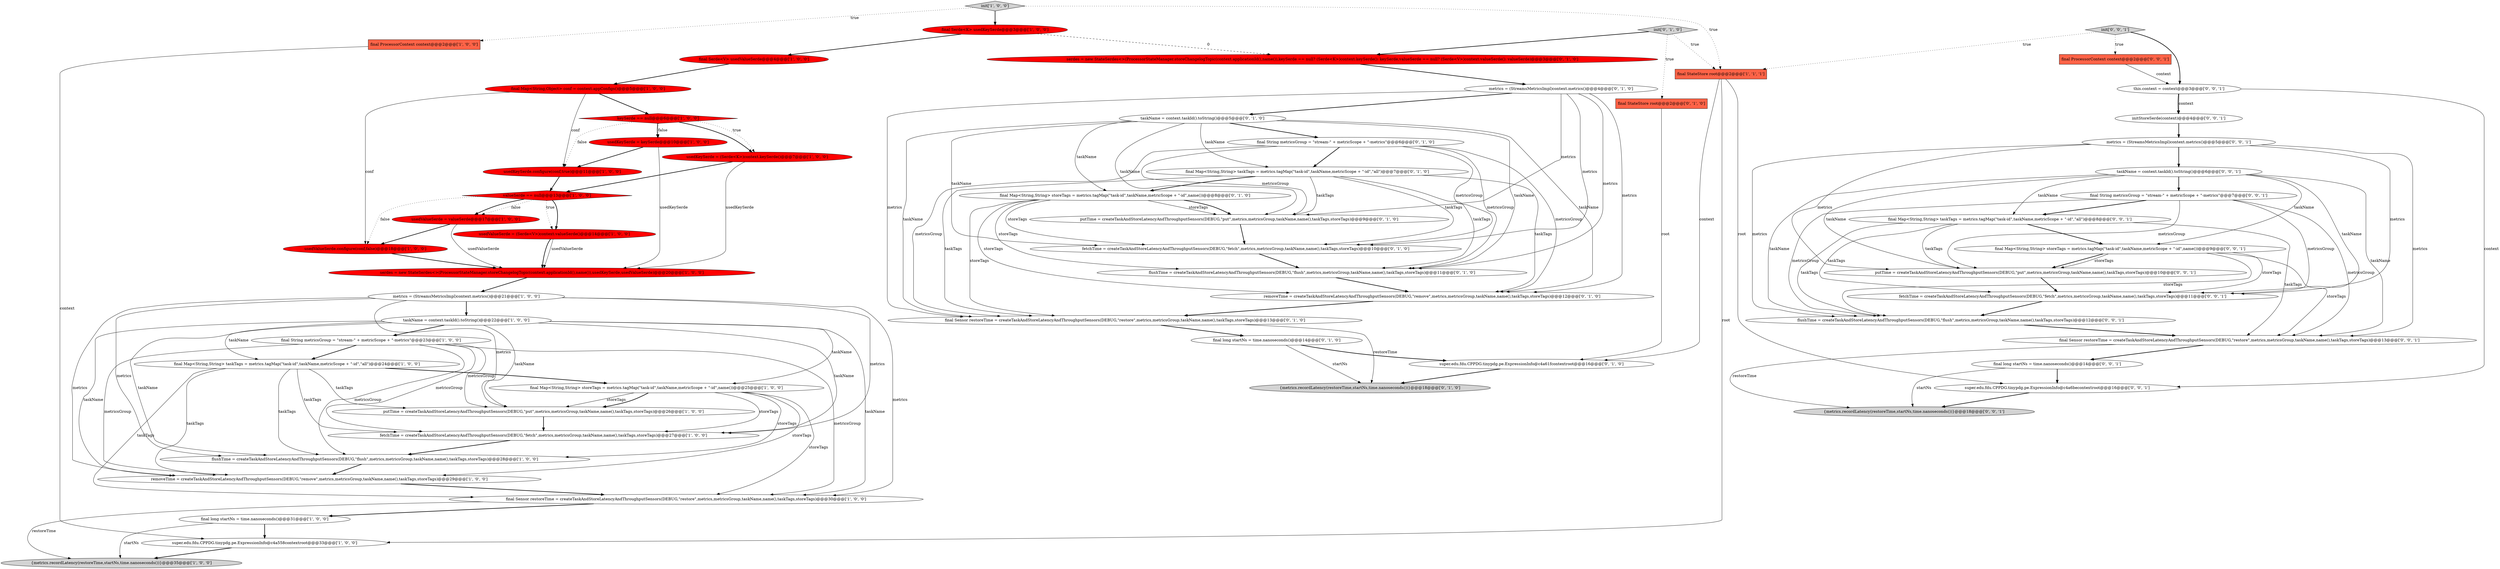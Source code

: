 digraph {
12 [style = filled, label = "usedKeySerde.configure(conf,true)@@@11@@@['1', '0', '0']", fillcolor = red, shape = ellipse image = "AAA1AAABBB1BBB"];
14 [style = filled, label = "final Sensor restoreTime = createTaskAndStoreLatencyAndThroughputSensors(DEBUG,\"restore\",metrics,metricsGroup,taskName,name(),taskTags,storeTags)@@@30@@@['1', '0', '0']", fillcolor = white, shape = ellipse image = "AAA0AAABBB1BBB"];
17 [style = filled, label = "final StateStore root@@@2@@@['1', '1', '1']", fillcolor = tomato, shape = box image = "AAA0AAABBB1BBB"];
27 [style = filled, label = "{metrics.recordLatency(restoreTime,startNs,time.nanoseconds())}@@@35@@@['1', '0', '0']", fillcolor = lightgray, shape = ellipse image = "AAA0AAABBB1BBB"];
10 [style = filled, label = "keySerde == null@@@6@@@['1', '0', '0']", fillcolor = red, shape = diamond image = "AAA1AAABBB1BBB"];
34 [style = filled, label = "final Sensor restoreTime = createTaskAndStoreLatencyAndThroughputSensors(DEBUG,\"restore\",metrics,metricsGroup,taskName,name(),taskTags,storeTags)@@@13@@@['0', '1', '0']", fillcolor = white, shape = ellipse image = "AAA0AAABBB2BBB"];
7 [style = filled, label = "usedValueSerde.configure(conf,false)@@@18@@@['1', '0', '0']", fillcolor = red, shape = ellipse image = "AAA1AAABBB1BBB"];
20 [style = filled, label = "usedValueSerde = (Serde<V>)context.valueSerde()@@@14@@@['1', '0', '0']", fillcolor = red, shape = ellipse image = "AAA1AAABBB1BBB"];
22 [style = filled, label = "super.edu.fdu.CPPDG.tinypdg.pe.ExpressionInfo@c4a558contextroot@@@33@@@['1', '0', '0']", fillcolor = white, shape = ellipse image = "AAA0AAABBB1BBB"];
13 [style = filled, label = "putTime = createTaskAndStoreLatencyAndThroughputSensors(DEBUG,\"put\",metrics,metricsGroup,taskName,name(),taskTags,storeTags)@@@26@@@['1', '0', '0']", fillcolor = white, shape = ellipse image = "AAA0AAABBB1BBB"];
30 [style = filled, label = "flushTime = createTaskAndStoreLatencyAndThroughputSensors(DEBUG,\"flush\",metrics,metricsGroup,taskName,name(),taskTags,storeTags)@@@11@@@['0', '1', '0']", fillcolor = white, shape = ellipse image = "AAA0AAABBB2BBB"];
41 [style = filled, label = "removeTime = createTaskAndStoreLatencyAndThroughputSensors(DEBUG,\"remove\",metrics,metricsGroup,taskName,name(),taskTags,storeTags)@@@12@@@['0', '1', '0']", fillcolor = white, shape = ellipse image = "AAA0AAABBB2BBB"];
43 [style = filled, label = "init['0', '1', '0']", fillcolor = lightgray, shape = diamond image = "AAA0AAABBB2BBB"];
53 [style = filled, label = "flushTime = createTaskAndStoreLatencyAndThroughputSensors(DEBUG,\"flush\",metrics,metricsGroup,taskName,name(),taskTags,storeTags)@@@12@@@['0', '0', '1']", fillcolor = white, shape = ellipse image = "AAA0AAABBB3BBB"];
57 [style = filled, label = "init['0', '0', '1']", fillcolor = lightgray, shape = diamond image = "AAA0AAABBB3BBB"];
9 [style = filled, label = "final long startNs = time.nanoseconds()@@@31@@@['1', '0', '0']", fillcolor = white, shape = ellipse image = "AAA0AAABBB1BBB"];
50 [style = filled, label = "super.edu.fdu.CPPDG.tinypdg.pe.ExpressionInfo@c4a6becontextroot@@@16@@@['0', '0', '1']", fillcolor = white, shape = ellipse image = "AAA0AAABBB3BBB"];
23 [style = filled, label = "valueSerde == null@@@13@@@['1', '0', '0']", fillcolor = red, shape = diamond image = "AAA1AAABBB1BBB"];
54 [style = filled, label = "final Sensor restoreTime = createTaskAndStoreLatencyAndThroughputSensors(DEBUG,\"restore\",metrics,metricsGroup,taskName,name(),taskTags,storeTags)@@@13@@@['0', '0', '1']", fillcolor = white, shape = ellipse image = "AAA0AAABBB3BBB"];
49 [style = filled, label = "final ProcessorContext context@@@2@@@['0', '0', '1']", fillcolor = tomato, shape = box image = "AAA0AAABBB3BBB"];
25 [style = filled, label = "fetchTime = createTaskAndStoreLatencyAndThroughputSensors(DEBUG,\"fetch\",metrics,metricsGroup,taskName,name(),taskTags,storeTags)@@@27@@@['1', '0', '0']", fillcolor = white, shape = ellipse image = "AAA0AAABBB1BBB"];
6 [style = filled, label = "removeTime = createTaskAndStoreLatencyAndThroughputSensors(DEBUG,\"remove\",metrics,metricsGroup,taskName,name(),taskTags,storeTags)@@@29@@@['1', '0', '0']", fillcolor = white, shape = ellipse image = "AAA0AAABBB1BBB"];
40 [style = filled, label = "final long startNs = time.nanoseconds()@@@14@@@['0', '1', '0']", fillcolor = white, shape = ellipse image = "AAA0AAABBB2BBB"];
32 [style = filled, label = "final Map<String,String> storeTags = metrics.tagMap(\"task-id\",taskName,metricScope + \"-id\",name())@@@8@@@['0', '1', '0']", fillcolor = white, shape = ellipse image = "AAA0AAABBB2BBB"];
45 [style = filled, label = "final long startNs = time.nanoseconds()@@@14@@@['0', '0', '1']", fillcolor = white, shape = ellipse image = "AAA0AAABBB3BBB"];
33 [style = filled, label = "final StateStore root@@@2@@@['0', '1', '0']", fillcolor = tomato, shape = box image = "AAA0AAABBB2BBB"];
39 [style = filled, label = "taskName = context.taskId().toString()@@@5@@@['0', '1', '0']", fillcolor = white, shape = ellipse image = "AAA0AAABBB2BBB"];
35 [style = filled, label = "super.edu.fdu.CPPDG.tinypdg.pe.ExpressionInfo@c4a61fcontextroot@@@16@@@['0', '1', '0']", fillcolor = white, shape = ellipse image = "AAA0AAABBB2BBB"];
26 [style = filled, label = "final Serde<V> usedValueSerde@@@4@@@['1', '0', '0']", fillcolor = red, shape = ellipse image = "AAA1AAABBB1BBB"];
0 [style = filled, label = "usedKeySerde = keySerde@@@10@@@['1', '0', '0']", fillcolor = red, shape = ellipse image = "AAA1AAABBB1BBB"];
15 [style = filled, label = "metrics = (StreamsMetricsImpl)context.metrics()@@@21@@@['1', '0', '0']", fillcolor = white, shape = ellipse image = "AAA0AAABBB1BBB"];
48 [style = filled, label = "{metrics.recordLatency(restoreTime,startNs,time.nanoseconds())}@@@18@@@['0', '0', '1']", fillcolor = lightgray, shape = ellipse image = "AAA0AAABBB3BBB"];
1 [style = filled, label = "final Map<String,Object> conf = context.appConfigs()@@@5@@@['1', '0', '0']", fillcolor = red, shape = ellipse image = "AAA1AAABBB1BBB"];
5 [style = filled, label = "final Map<String,String> storeTags = metrics.tagMap(\"task-id\",taskName,metricScope + \"-id\",name())@@@25@@@['1', '0', '0']", fillcolor = white, shape = ellipse image = "AAA0AAABBB1BBB"];
58 [style = filled, label = "initStoreSerde(context)@@@4@@@['0', '0', '1']", fillcolor = white, shape = ellipse image = "AAA0AAABBB3BBB"];
21 [style = filled, label = "final Map<String,String> taskTags = metrics.tagMap(\"task-id\",taskName,metricScope + \"-id\",\"all\")@@@24@@@['1', '0', '0']", fillcolor = white, shape = ellipse image = "AAA0AAABBB1BBB"];
31 [style = filled, label = "final String metricsGroup = \"stream-\" + metricScope + \"-metrics\"@@@6@@@['0', '1', '0']", fillcolor = white, shape = ellipse image = "AAA0AAABBB2BBB"];
36 [style = filled, label = "final Map<String,String> taskTags = metrics.tagMap(\"task-id\",taskName,metricScope + \"-id\",\"all\")@@@7@@@['0', '1', '0']", fillcolor = white, shape = ellipse image = "AAA0AAABBB2BBB"];
55 [style = filled, label = "fetchTime = createTaskAndStoreLatencyAndThroughputSensors(DEBUG,\"fetch\",metrics,metricsGroup,taskName,name(),taskTags,storeTags)@@@11@@@['0', '0', '1']", fillcolor = white, shape = ellipse image = "AAA0AAABBB3BBB"];
52 [style = filled, label = "taskName = context.taskId().toString()@@@6@@@['0', '0', '1']", fillcolor = white, shape = ellipse image = "AAA0AAABBB3BBB"];
3 [style = filled, label = "final Serde<K> usedKeySerde@@@3@@@['1', '0', '0']", fillcolor = red, shape = ellipse image = "AAA1AAABBB1BBB"];
37 [style = filled, label = "metrics = (StreamsMetricsImpl)context.metrics()@@@4@@@['0', '1', '0']", fillcolor = white, shape = ellipse image = "AAA0AAABBB2BBB"];
2 [style = filled, label = "final ProcessorContext context@@@2@@@['1', '0', '0']", fillcolor = tomato, shape = box image = "AAA0AAABBB1BBB"];
56 [style = filled, label = "metrics = (StreamsMetricsImpl)context.metrics()@@@5@@@['0', '0', '1']", fillcolor = white, shape = ellipse image = "AAA0AAABBB3BBB"];
46 [style = filled, label = "this.context = context@@@3@@@['0', '0', '1']", fillcolor = white, shape = ellipse image = "AAA0AAABBB3BBB"];
18 [style = filled, label = "taskName = context.taskId().toString()@@@22@@@['1', '0', '0']", fillcolor = white, shape = ellipse image = "AAA0AAABBB1BBB"];
42 [style = filled, label = "fetchTime = createTaskAndStoreLatencyAndThroughputSensors(DEBUG,\"fetch\",metrics,metricsGroup,taskName,name(),taskTags,storeTags)@@@10@@@['0', '1', '0']", fillcolor = white, shape = ellipse image = "AAA0AAABBB2BBB"];
29 [style = filled, label = "{metrics.recordLatency(restoreTime,startNs,time.nanoseconds())}@@@18@@@['0', '1', '0']", fillcolor = lightgray, shape = ellipse image = "AAA0AAABBB2BBB"];
28 [style = filled, label = "putTime = createTaskAndStoreLatencyAndThroughputSensors(DEBUG,\"put\",metrics,metricsGroup,taskName,name(),taskTags,storeTags)@@@9@@@['0', '1', '0']", fillcolor = white, shape = ellipse image = "AAA0AAABBB2BBB"];
38 [style = filled, label = "serdes = new StateSerdes<>(ProcessorStateManager.storeChangelogTopic(context.applicationId(),name()),keySerde == null? (Serde<K>)context.keySerde(): keySerde,valueSerde == null? (Serde<V>)context.valueSerde(): valueSerde)@@@3@@@['0', '1', '0']", fillcolor = red, shape = ellipse image = "AAA1AAABBB2BBB"];
16 [style = filled, label = "flushTime = createTaskAndStoreLatencyAndThroughputSensors(DEBUG,\"flush\",metrics,metricsGroup,taskName,name(),taskTags,storeTags)@@@28@@@['1', '0', '0']", fillcolor = white, shape = ellipse image = "AAA0AAABBB1BBB"];
4 [style = filled, label = "serdes = new StateSerdes<>(ProcessorStateManager.storeChangelogTopic(context.applicationId(),name()),usedKeySerde,usedValueSerde)@@@20@@@['1', '0', '0']", fillcolor = red, shape = ellipse image = "AAA1AAABBB1BBB"];
44 [style = filled, label = "putTime = createTaskAndStoreLatencyAndThroughputSensors(DEBUG,\"put\",metrics,metricsGroup,taskName,name(),taskTags,storeTags)@@@10@@@['0', '0', '1']", fillcolor = white, shape = ellipse image = "AAA0AAABBB3BBB"];
11 [style = filled, label = "usedValueSerde = valueSerde@@@17@@@['1', '0', '0']", fillcolor = red, shape = ellipse image = "AAA1AAABBB1BBB"];
51 [style = filled, label = "final Map<String,String> storeTags = metrics.tagMap(\"task-id\",taskName,metricScope + \"-id\",name())@@@9@@@['0', '0', '1']", fillcolor = white, shape = ellipse image = "AAA0AAABBB3BBB"];
24 [style = filled, label = "final String metricsGroup = \"stream-\" + metricScope + \"-metrics\"@@@23@@@['1', '0', '0']", fillcolor = white, shape = ellipse image = "AAA0AAABBB1BBB"];
59 [style = filled, label = "final Map<String,String> taskTags = metrics.tagMap(\"task-id\",taskName,metricScope + \"-id\",\"all\")@@@8@@@['0', '0', '1']", fillcolor = white, shape = ellipse image = "AAA0AAABBB3BBB"];
47 [style = filled, label = "final String metricsGroup = \"stream-\" + metricScope + \"-metrics\"@@@7@@@['0', '0', '1']", fillcolor = white, shape = ellipse image = "AAA0AAABBB3BBB"];
8 [style = filled, label = "init['1', '0', '0']", fillcolor = lightgray, shape = diamond image = "AAA0AAABBB1BBB"];
19 [style = filled, label = "usedKeySerde = (Serde<K>)context.keySerde()@@@7@@@['1', '0', '0']", fillcolor = red, shape = ellipse image = "AAA1AAABBB1BBB"];
23->7 [style = dotted, label="false"];
5->14 [style = solid, label="storeTags"];
37->34 [style = solid, label="metrics"];
56->52 [style = bold, label=""];
40->29 [style = solid, label="startNs"];
52->53 [style = solid, label="taskName"];
21->13 [style = solid, label="taskTags"];
43->17 [style = dotted, label="true"];
10->19 [style = bold, label=""];
4->15 [style = bold, label=""];
59->51 [style = bold, label=""];
32->34 [style = solid, label="storeTags"];
37->30 [style = solid, label="metrics"];
53->54 [style = bold, label=""];
18->14 [style = solid, label="taskName"];
5->13 [style = solid, label="storeTags"];
31->42 [style = solid, label="metricsGroup"];
15->16 [style = solid, label="metrics"];
52->51 [style = solid, label="taskName"];
10->12 [style = dotted, label="false"];
31->30 [style = solid, label="metricsGroup"];
21->6 [style = solid, label="taskTags"];
52->47 [style = bold, label=""];
39->36 [style = solid, label="taskName"];
24->21 [style = bold, label=""];
39->31 [style = bold, label=""];
31->28 [style = solid, label="metricsGroup"];
10->0 [style = dotted, label="false"];
46->50 [style = solid, label="context"];
36->34 [style = solid, label="taskTags"];
14->9 [style = bold, label=""];
47->54 [style = solid, label="metricsGroup"];
18->16 [style = solid, label="taskName"];
37->42 [style = solid, label="metrics"];
28->42 [style = bold, label=""];
39->30 [style = solid, label="taskName"];
56->55 [style = solid, label="metrics"];
32->42 [style = solid, label="storeTags"];
57->46 [style = bold, label=""];
45->48 [style = solid, label="startNs"];
13->25 [style = bold, label=""];
39->28 [style = solid, label="taskName"];
30->41 [style = bold, label=""];
0->4 [style = solid, label="usedKeySerde"];
21->25 [style = solid, label="taskTags"];
47->53 [style = solid, label="metricsGroup"];
5->25 [style = solid, label="storeTags"];
16->6 [style = bold, label=""];
26->1 [style = bold, label=""];
37->28 [style = solid, label="metrics"];
39->42 [style = solid, label="taskName"];
8->17 [style = dotted, label="true"];
3->38 [style = dashed, label="0"];
51->44 [style = bold, label=""];
15->25 [style = solid, label="metrics"];
39->34 [style = solid, label="taskName"];
15->6 [style = solid, label="metrics"];
31->34 [style = solid, label="metricsGroup"];
56->53 [style = solid, label="metrics"];
58->56 [style = bold, label=""];
39->41 [style = solid, label="taskName"];
15->13 [style = solid, label="metrics"];
54->48 [style = solid, label="restoreTime"];
24->6 [style = solid, label="metricsGroup"];
15->14 [style = solid, label="metrics"];
44->55 [style = bold, label=""];
38->37 [style = bold, label=""];
5->6 [style = solid, label="storeTags"];
10->0 [style = bold, label=""];
36->42 [style = solid, label="taskTags"];
17->35 [style = solid, label="context"];
57->49 [style = dotted, label="true"];
36->30 [style = solid, label="taskTags"];
37->41 [style = solid, label="metrics"];
52->44 [style = solid, label="taskName"];
18->5 [style = solid, label="taskName"];
59->54 [style = solid, label="taskTags"];
59->53 [style = solid, label="taskTags"];
57->17 [style = dotted, label="true"];
9->22 [style = bold, label=""];
46->58 [style = solid, label="context"];
20->4 [style = solid, label="usedValueSerde"];
23->20 [style = bold, label=""];
18->24 [style = bold, label=""];
40->35 [style = bold, label=""];
35->29 [style = bold, label=""];
59->44 [style = solid, label="taskTags"];
34->40 [style = bold, label=""];
8->2 [style = dotted, label="true"];
0->12 [style = bold, label=""];
51->55 [style = solid, label="storeTags"];
18->13 [style = solid, label="taskName"];
8->3 [style = bold, label=""];
52->54 [style = solid, label="taskName"];
3->26 [style = bold, label=""];
36->41 [style = solid, label="taskTags"];
31->36 [style = bold, label=""];
18->21 [style = solid, label="taskName"];
7->4 [style = bold, label=""];
50->48 [style = bold, label=""];
34->29 [style = solid, label="restoreTime"];
25->16 [style = bold, label=""];
56->44 [style = solid, label="metrics"];
47->59 [style = bold, label=""];
59->55 [style = solid, label="taskTags"];
21->5 [style = bold, label=""];
18->6 [style = solid, label="taskName"];
21->14 [style = solid, label="taskTags"];
23->20 [style = dotted, label="true"];
24->14 [style = solid, label="metricsGroup"];
43->38 [style = bold, label=""];
5->16 [style = solid, label="storeTags"];
24->25 [style = solid, label="metricsGroup"];
31->41 [style = solid, label="metricsGroup"];
10->19 [style = dotted, label="true"];
51->53 [style = solid, label="storeTags"];
5->13 [style = bold, label=""];
9->27 [style = solid, label="startNs"];
1->12 [style = solid, label="conf"];
43->33 [style = dotted, label="true"];
47->55 [style = solid, label="metricsGroup"];
14->27 [style = solid, label="restoreTime"];
17->50 [style = solid, label="root"];
23->11 [style = bold, label=""];
41->34 [style = bold, label=""];
37->39 [style = bold, label=""];
49->46 [style = solid, label="context"];
51->44 [style = solid, label="storeTags"];
54->45 [style = bold, label=""];
32->41 [style = solid, label="storeTags"];
18->25 [style = solid, label="taskName"];
32->28 [style = solid, label="storeTags"];
21->16 [style = solid, label="taskTags"];
17->22 [style = solid, label="root"];
56->54 [style = solid, label="metrics"];
36->32 [style = bold, label=""];
51->54 [style = solid, label="storeTags"];
46->58 [style = bold, label=""];
15->18 [style = bold, label=""];
20->4 [style = bold, label=""];
6->14 [style = bold, label=""];
23->11 [style = dotted, label="false"];
52->55 [style = solid, label="taskName"];
52->59 [style = solid, label="taskName"];
22->27 [style = bold, label=""];
42->30 [style = bold, label=""];
45->50 [style = bold, label=""];
2->22 [style = solid, label="context"];
19->23 [style = bold, label=""];
55->53 [style = bold, label=""];
24->13 [style = solid, label="metricsGroup"];
1->7 [style = solid, label="conf"];
39->32 [style = solid, label="taskName"];
47->44 [style = solid, label="metricsGroup"];
12->23 [style = bold, label=""];
11->4 [style = solid, label="usedValueSerde"];
33->35 [style = solid, label="root"];
32->30 [style = solid, label="storeTags"];
1->10 [style = bold, label=""];
32->28 [style = bold, label=""];
19->4 [style = solid, label="usedKeySerde"];
11->7 [style = bold, label=""];
24->16 [style = solid, label="metricsGroup"];
36->28 [style = solid, label="taskTags"];
}
